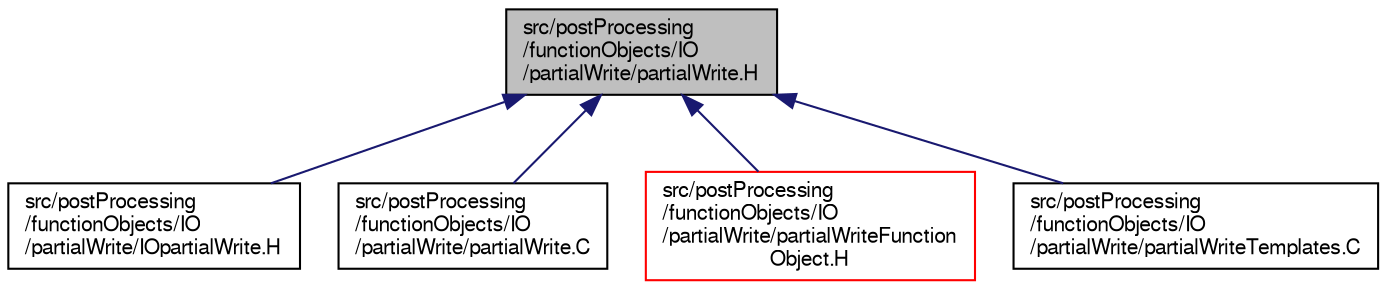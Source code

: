 digraph "src/postProcessing/functionObjects/IO/partialWrite/partialWrite.H"
{
  bgcolor="transparent";
  edge [fontname="FreeSans",fontsize="10",labelfontname="FreeSans",labelfontsize="10"];
  node [fontname="FreeSans",fontsize="10",shape=record];
  Node307 [label="src/postProcessing\l/functionObjects/IO\l/partialWrite/partialWrite.H",height=0.2,width=0.4,color="black", fillcolor="grey75", style="filled", fontcolor="black"];
  Node307 -> Node308 [dir="back",color="midnightblue",fontsize="10",style="solid",fontname="FreeSans"];
  Node308 [label="src/postProcessing\l/functionObjects/IO\l/partialWrite/IOpartialWrite.H",height=0.2,width=0.4,color="black",URL="$a13586.html"];
  Node307 -> Node309 [dir="back",color="midnightblue",fontsize="10",style="solid",fontname="FreeSans"];
  Node309 [label="src/postProcessing\l/functionObjects/IO\l/partialWrite/partialWrite.C",height=0.2,width=0.4,color="black",URL="$a13589.html"];
  Node307 -> Node310 [dir="back",color="midnightblue",fontsize="10",style="solid",fontname="FreeSans"];
  Node310 [label="src/postProcessing\l/functionObjects/IO\l/partialWrite/partialWriteFunction\lObject.H",height=0.2,width=0.4,color="red",URL="$a13598.html"];
  Node307 -> Node312 [dir="back",color="midnightblue",fontsize="10",style="solid",fontname="FreeSans"];
  Node312 [label="src/postProcessing\l/functionObjects/IO\l/partialWrite/partialWriteTemplates.C",height=0.2,width=0.4,color="black",URL="$a13601.html"];
}
